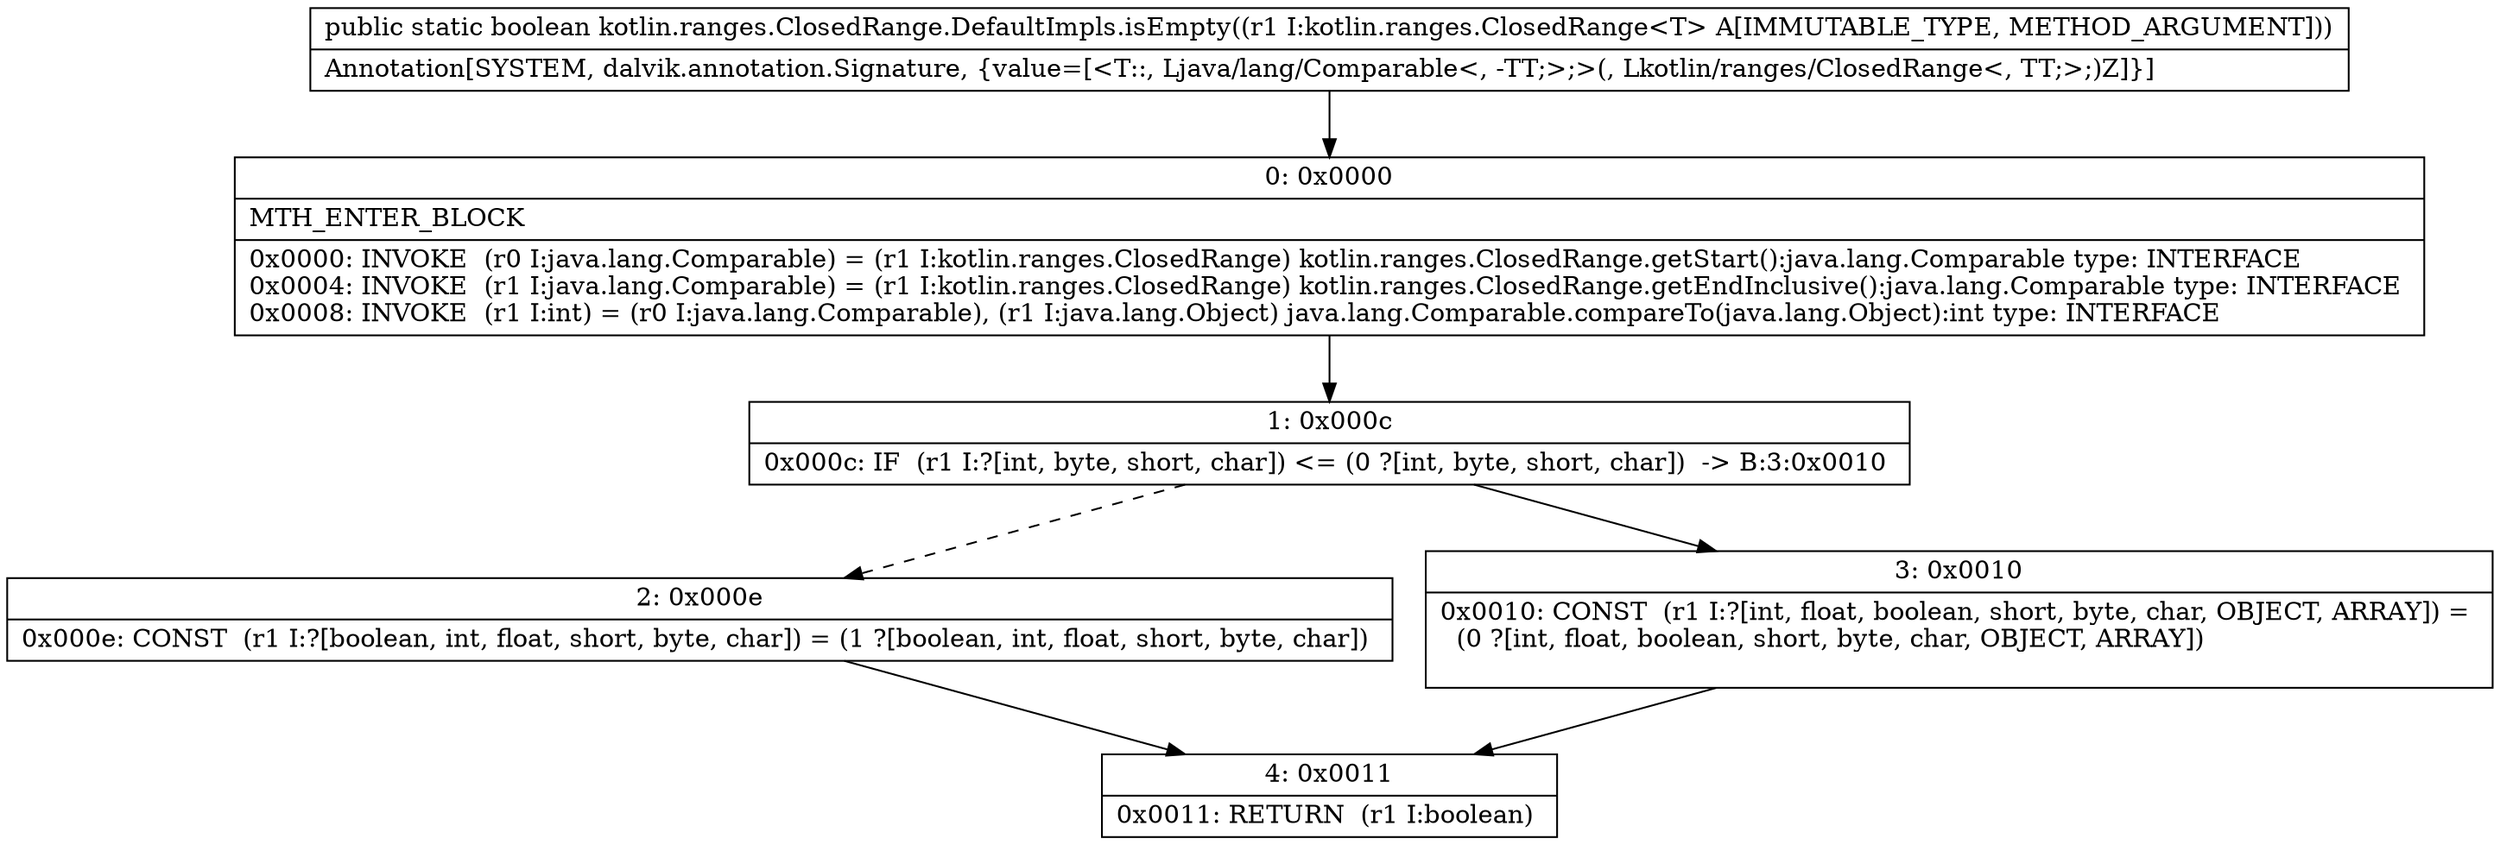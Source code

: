digraph "CFG forkotlin.ranges.ClosedRange.DefaultImpls.isEmpty(Lkotlin\/ranges\/ClosedRange;)Z" {
Node_0 [shape=record,label="{0\:\ 0x0000|MTH_ENTER_BLOCK\l|0x0000: INVOKE  (r0 I:java.lang.Comparable) = (r1 I:kotlin.ranges.ClosedRange) kotlin.ranges.ClosedRange.getStart():java.lang.Comparable type: INTERFACE \l0x0004: INVOKE  (r1 I:java.lang.Comparable) = (r1 I:kotlin.ranges.ClosedRange) kotlin.ranges.ClosedRange.getEndInclusive():java.lang.Comparable type: INTERFACE \l0x0008: INVOKE  (r1 I:int) = (r0 I:java.lang.Comparable), (r1 I:java.lang.Object) java.lang.Comparable.compareTo(java.lang.Object):int type: INTERFACE \l}"];
Node_1 [shape=record,label="{1\:\ 0x000c|0x000c: IF  (r1 I:?[int, byte, short, char]) \<= (0 ?[int, byte, short, char])  \-\> B:3:0x0010 \l}"];
Node_2 [shape=record,label="{2\:\ 0x000e|0x000e: CONST  (r1 I:?[boolean, int, float, short, byte, char]) = (1 ?[boolean, int, float, short, byte, char]) \l}"];
Node_3 [shape=record,label="{3\:\ 0x0010|0x0010: CONST  (r1 I:?[int, float, boolean, short, byte, char, OBJECT, ARRAY]) = \l  (0 ?[int, float, boolean, short, byte, char, OBJECT, ARRAY])\l \l}"];
Node_4 [shape=record,label="{4\:\ 0x0011|0x0011: RETURN  (r1 I:boolean) \l}"];
MethodNode[shape=record,label="{public static boolean kotlin.ranges.ClosedRange.DefaultImpls.isEmpty((r1 I:kotlin.ranges.ClosedRange\<T\> A[IMMUTABLE_TYPE, METHOD_ARGUMENT]))  | Annotation[SYSTEM, dalvik.annotation.Signature, \{value=[\<T::, Ljava\/lang\/Comparable\<, \-TT;\>;\>(, Lkotlin\/ranges\/ClosedRange\<, TT;\>;)Z]\}]\l}"];
MethodNode -> Node_0;
Node_0 -> Node_1;
Node_1 -> Node_2[style=dashed];
Node_1 -> Node_3;
Node_2 -> Node_4;
Node_3 -> Node_4;
}

